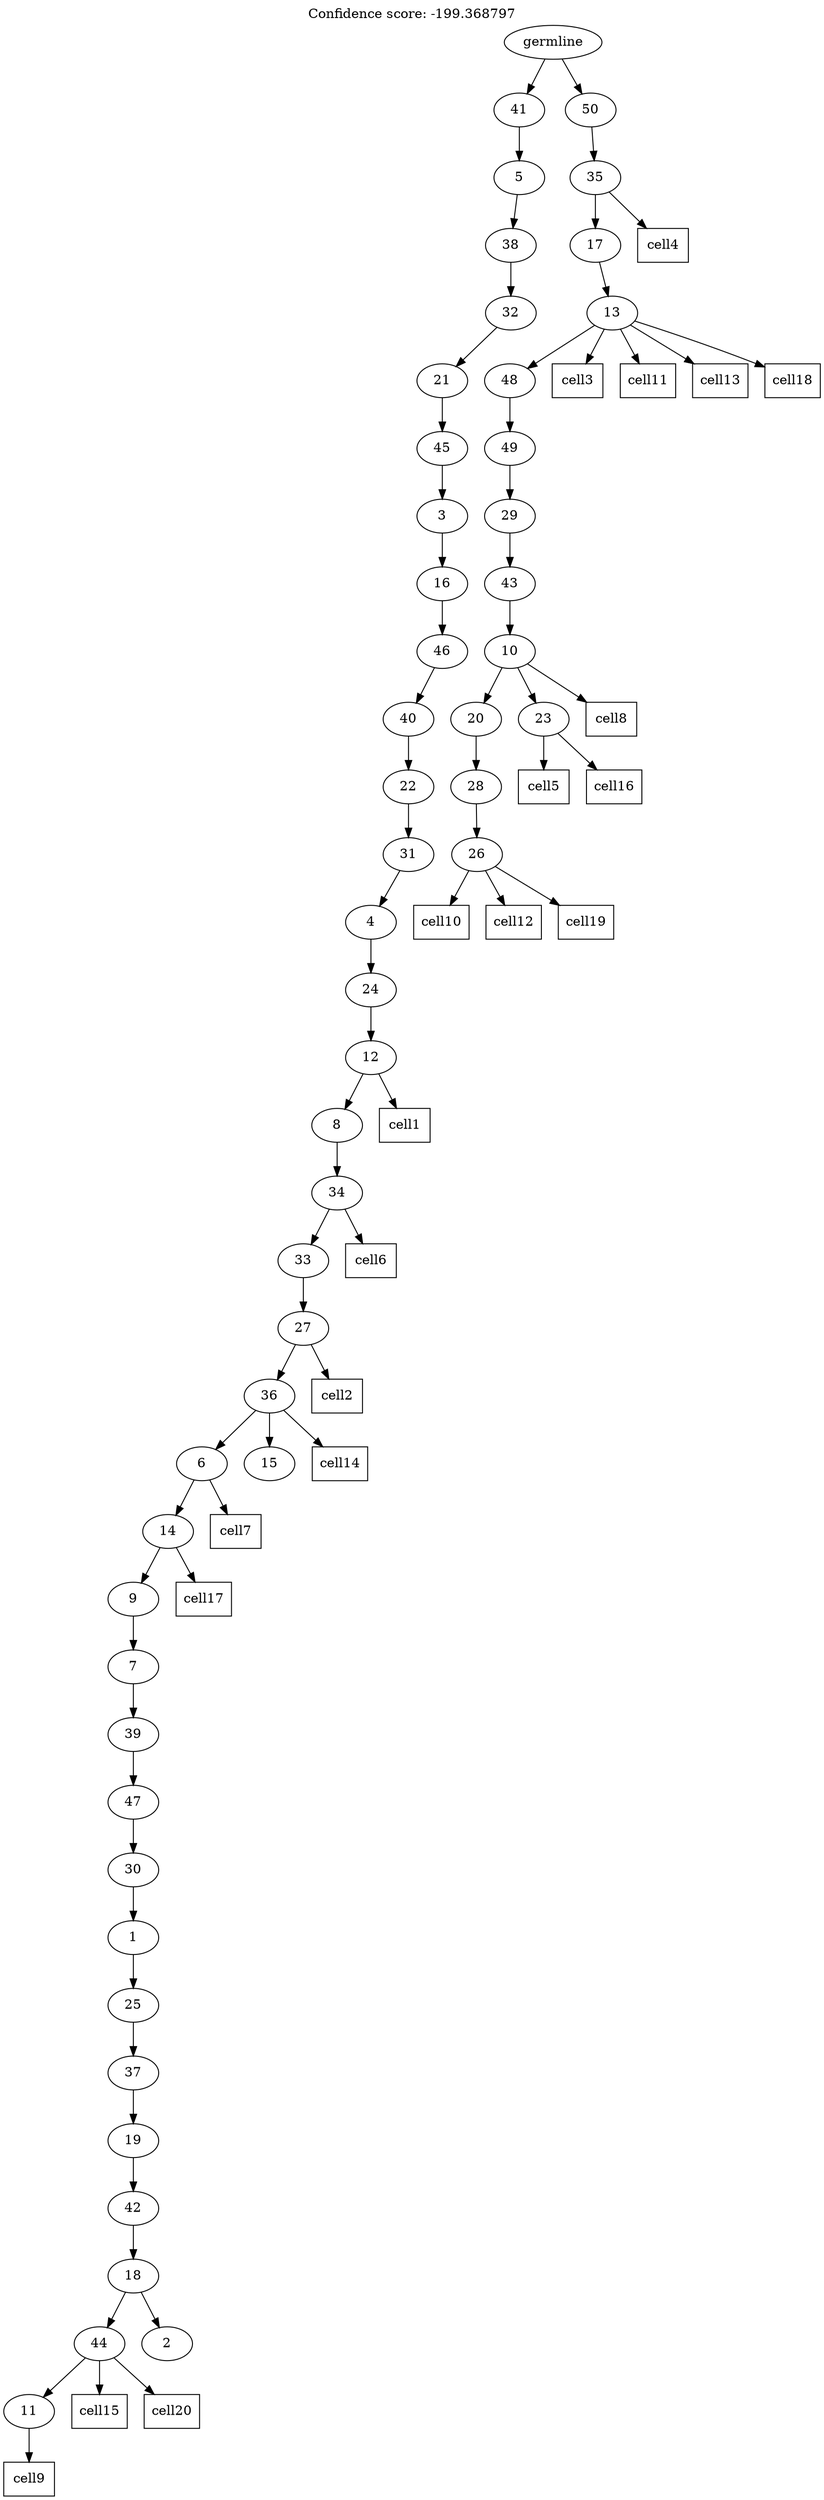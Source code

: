 digraph g {
	"47" -> "48";
	"48" [label="11"];
	"46" -> "47";
	"47" [label="44"];
	"46" -> "49";
	"49" [label="2"];
	"45" -> "46";
	"46" [label="18"];
	"44" -> "45";
	"45" [label="42"];
	"43" -> "44";
	"44" [label="19"];
	"42" -> "43";
	"43" [label="37"];
	"41" -> "42";
	"42" [label="25"];
	"40" -> "41";
	"41" [label="1"];
	"39" -> "40";
	"40" [label="30"];
	"38" -> "39";
	"39" [label="47"];
	"37" -> "38";
	"38" [label="39"];
	"36" -> "37";
	"37" [label="7"];
	"35" -> "36";
	"36" [label="9"];
	"34" -> "35";
	"35" [label="14"];
	"33" -> "34";
	"34" [label="6"];
	"33" -> "50";
	"50" [label="15"];
	"32" -> "33";
	"33" [label="36"];
	"31" -> "32";
	"32" [label="27"];
	"30" -> "31";
	"31" [label="33"];
	"29" -> "30";
	"30" [label="34"];
	"28" -> "29";
	"29" [label="8"];
	"27" -> "28";
	"28" [label="12"];
	"26" -> "27";
	"27" [label="24"];
	"25" -> "26";
	"26" [label="4"];
	"24" -> "25";
	"25" [label="31"];
	"23" -> "24";
	"24" [label="22"];
	"22" -> "23";
	"23" [label="40"];
	"21" -> "22";
	"22" [label="46"];
	"20" -> "21";
	"21" [label="16"];
	"19" -> "20";
	"20" [label="3"];
	"18" -> "19";
	"19" [label="45"];
	"17" -> "18";
	"18" [label="21"];
	"16" -> "17";
	"17" [label="32"];
	"15" -> "16";
	"16" [label="38"];
	"14" -> "15";
	"15" [label="5"];
	"12" -> "13";
	"13" [label="26"];
	"11" -> "12";
	"12" [label="28"];
	"9" -> "10";
	"10" [label="23"];
	"9" -> "11";
	"11" [label="20"];
	"8" -> "9";
	"9" [label="10"];
	"7" -> "8";
	"8" [label="43"];
	"6" -> "7";
	"7" [label="29"];
	"5" -> "6";
	"6" [label="49"];
	"4" -> "5";
	"5" [label="48"];
	"3" -> "4";
	"4" [label="13"];
	"2" -> "3";
	"3" [label="17"];
	"1" -> "2";
	"2" [label="35"];
	"0" -> "1";
	"1" [label="50"];
	"0" -> "14";
	"14" [label="41"];
	"0" [label="germline"];
	"28" -> "cell1";
	"cell1" [shape=box];
	"32" -> "cell2";
	"cell2" [shape=box];
	"4" -> "cell3";
	"cell3" [shape=box];
	"2" -> "cell4";
	"cell4" [shape=box];
	"10" -> "cell5";
	"cell5" [shape=box];
	"30" -> "cell6";
	"cell6" [shape=box];
	"34" -> "cell7";
	"cell7" [shape=box];
	"9" -> "cell8";
	"cell8" [shape=box];
	"48" -> "cell9";
	"cell9" [shape=box];
	"13" -> "cell10";
	"cell10" [shape=box];
	"4" -> "cell11";
	"cell11" [shape=box];
	"13" -> "cell12";
	"cell12" [shape=box];
	"4" -> "cell13";
	"cell13" [shape=box];
	"33" -> "cell14";
	"cell14" [shape=box];
	"47" -> "cell15";
	"cell15" [shape=box];
	"10" -> "cell16";
	"cell16" [shape=box];
	"35" -> "cell17";
	"cell17" [shape=box];
	"4" -> "cell18";
	"cell18" [shape=box];
	"13" -> "cell19";
	"cell19" [shape=box];
	"47" -> "cell20";
	"cell20" [shape=box];
	labelloc="t";
	label="Confidence score: -199.368797";
}
